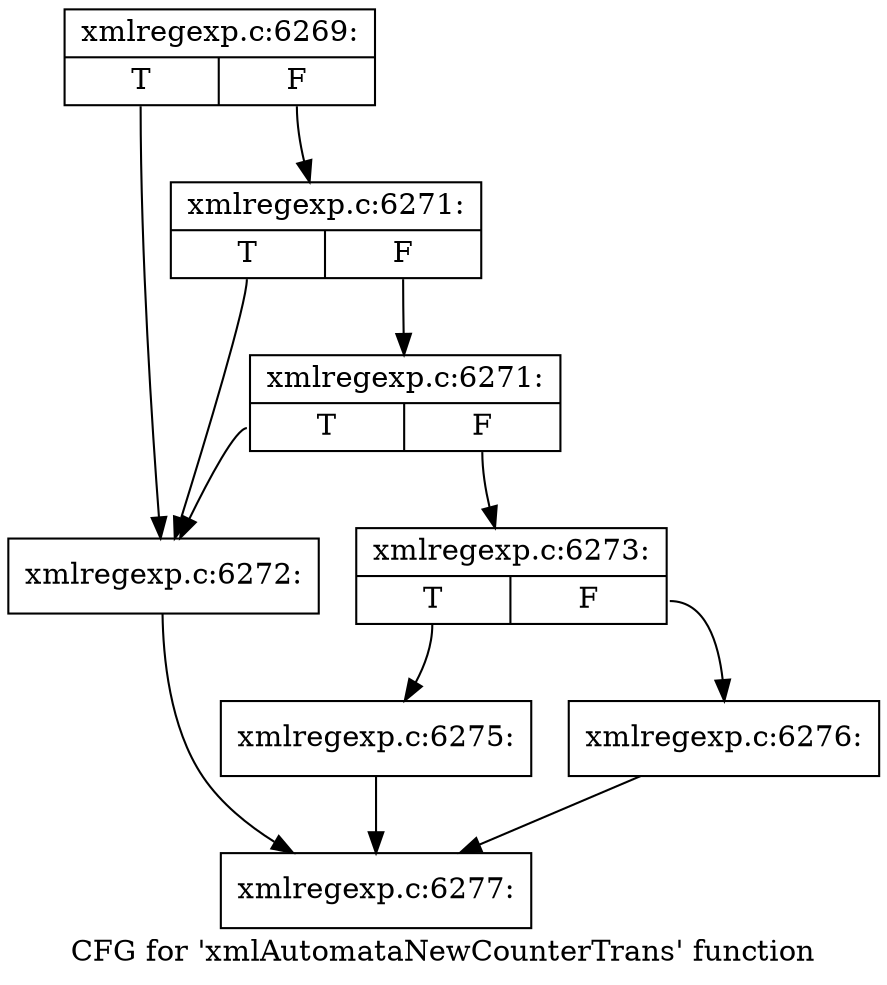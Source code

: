 digraph "CFG for 'xmlAutomataNewCounterTrans' function" {
	label="CFG for 'xmlAutomataNewCounterTrans' function";

	Node0x3980900 [shape=record,label="{xmlregexp.c:6269:|{<s0>T|<s1>F}}"];
	Node0x3980900:s0 -> Node0x3983a90;
	Node0x3980900:s1 -> Node0x3983bb0;
	Node0x3983bb0 [shape=record,label="{xmlregexp.c:6271:|{<s0>T|<s1>F}}"];
	Node0x3983bb0:s0 -> Node0x3983a90;
	Node0x3983bb0:s1 -> Node0x3983b30;
	Node0x3983b30 [shape=record,label="{xmlregexp.c:6271:|{<s0>T|<s1>F}}"];
	Node0x3983b30:s0 -> Node0x3983a90;
	Node0x3983b30:s1 -> Node0x3983ae0;
	Node0x3983a90 [shape=record,label="{xmlregexp.c:6272:}"];
	Node0x3983a90 -> Node0x3982710;
	Node0x3983ae0 [shape=record,label="{xmlregexp.c:6273:|{<s0>T|<s1>F}}"];
	Node0x3983ae0:s0 -> Node0x3984c90;
	Node0x3983ae0:s1 -> Node0x3984fc0;
	Node0x3984c90 [shape=record,label="{xmlregexp.c:6275:}"];
	Node0x3984c90 -> Node0x3982710;
	Node0x3984fc0 [shape=record,label="{xmlregexp.c:6276:}"];
	Node0x3984fc0 -> Node0x3982710;
	Node0x3982710 [shape=record,label="{xmlregexp.c:6277:}"];
}
